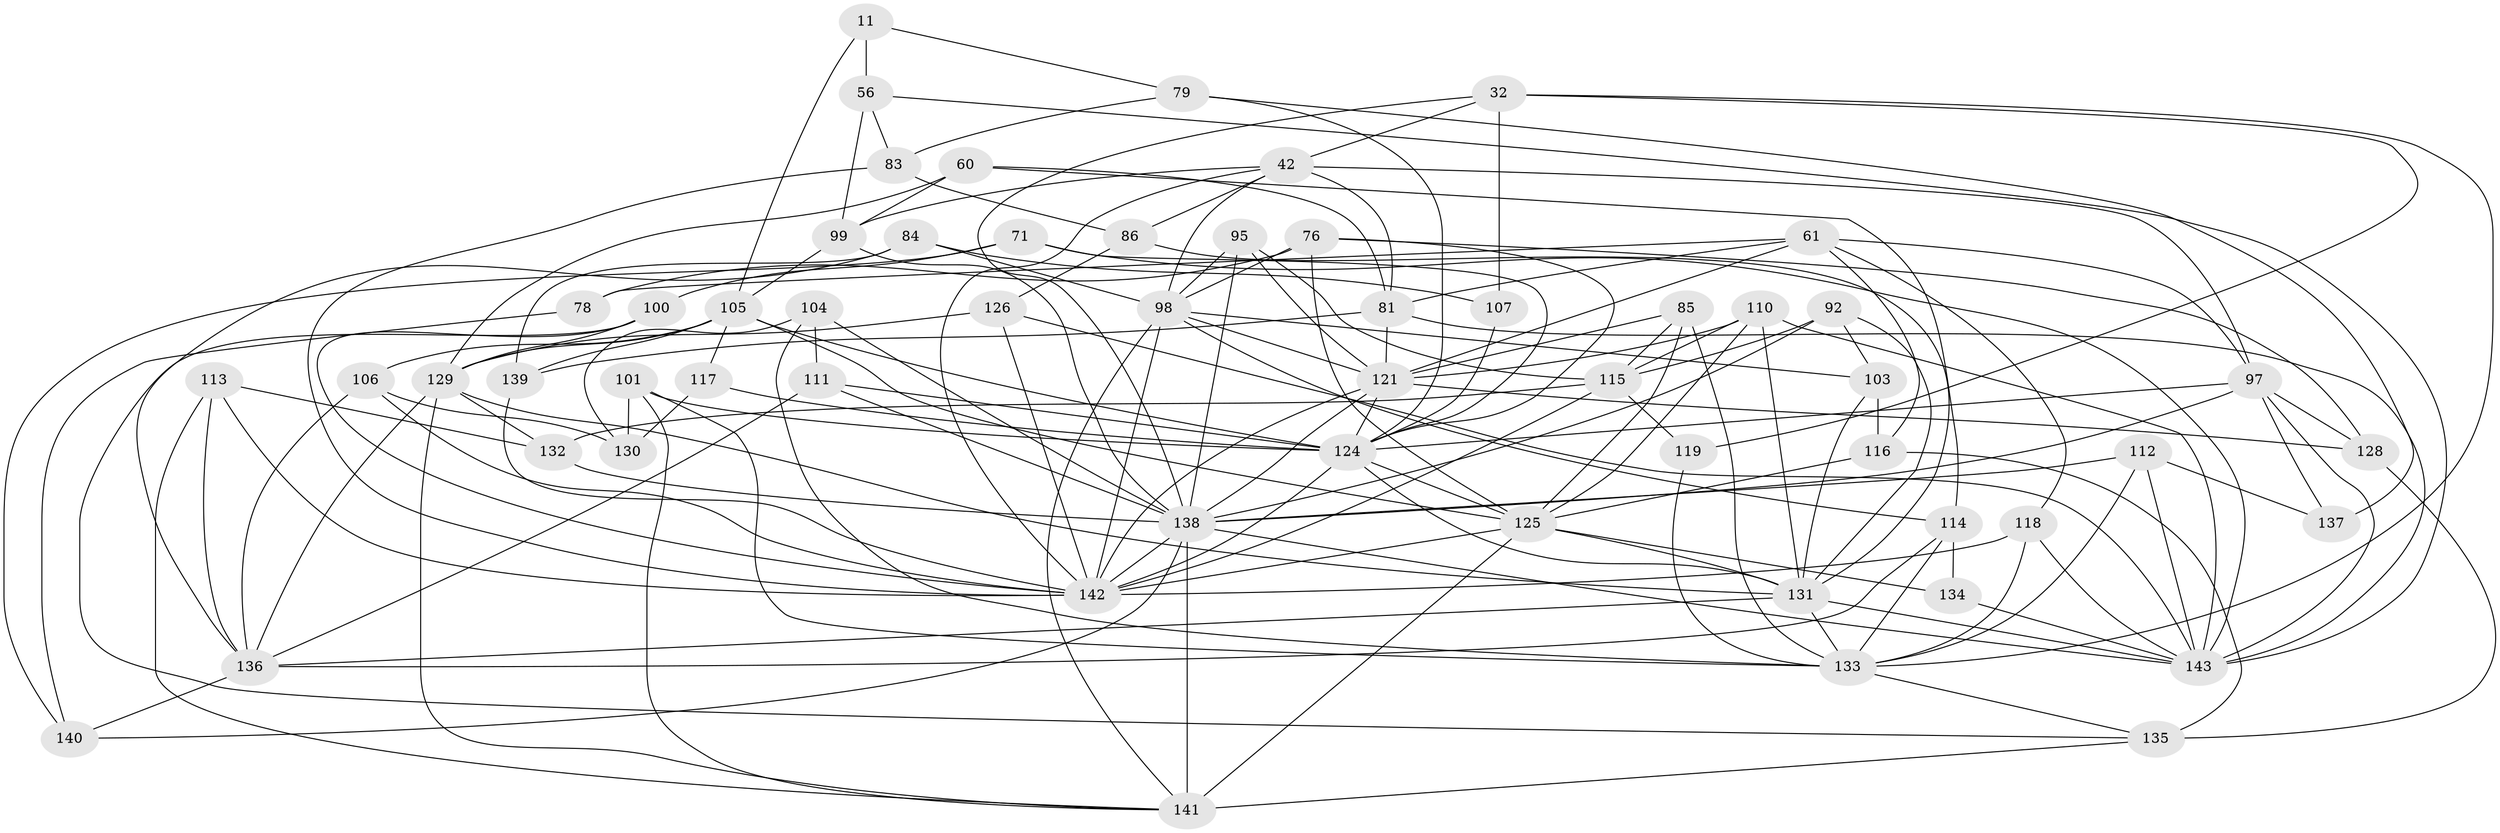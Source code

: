 // original degree distribution, {4: 1.0}
// Generated by graph-tools (version 1.1) at 2025/03/03/04/25 22:03:06]
// undirected, 57 vertices, 160 edges
graph export_dot {
graph [start="1"]
  node [color=gray90,style=filled];
  11;
  32 [super="+1"];
  42 [super="+5+14"];
  56 [super="+3"];
  60;
  61 [super="+41"];
  71;
  76 [super="+23"];
  78;
  79;
  81 [super="+6+33"];
  83;
  84;
  85;
  86;
  92 [super="+45"];
  95 [super="+80"];
  97 [super="+31+87+36"];
  98 [super="+2+28"];
  99 [super="+30"];
  100;
  101;
  103 [super="+69"];
  104;
  105 [super="+51"];
  106;
  107;
  110 [super="+77"];
  111;
  112 [super="+48"];
  113;
  114 [super="+44"];
  115 [super="+9+35"];
  116;
  117;
  118;
  119;
  121 [super="+4+93+89+39"];
  124 [super="+7+12+29+74"];
  125 [super="+91"];
  126;
  128 [super="+65"];
  129 [super="+67"];
  130;
  131 [super="+75+66+122"];
  132 [super="+59"];
  133 [super="+62+96"];
  134;
  135 [super="+73"];
  136 [super="+8+90"];
  137;
  138 [super="+64+127+94"];
  139;
  140;
  141 [super="+120"];
  142 [super="+58+123"];
  143 [super="+63+109"];
  11 -- 56 [weight=2];
  11 -- 79;
  11 -- 105;
  32 -- 119;
  32 -- 107 [weight=2];
  32 -- 42;
  32 -- 133;
  32 -- 138;
  42 -- 86;
  42 -- 98;
  42 -- 99;
  42 -- 81;
  42 -- 97 [weight=2];
  42 -- 142;
  56 -- 99 [weight=2];
  56 -- 83;
  56 -- 143;
  60 -- 114;
  60 -- 99;
  60 -- 81;
  60 -- 129;
  61 -- 116;
  61 -- 78;
  61 -- 81 [weight=2];
  61 -- 97 [weight=2];
  61 -- 118;
  61 -- 121;
  71 -- 140;
  71 -- 100;
  71 -- 124;
  71 -- 143;
  76 -- 78 [weight=2];
  76 -- 128;
  76 -- 98;
  76 -- 124;
  76 -- 125;
  78 -- 140;
  79 -- 137;
  79 -- 83;
  79 -- 124;
  81 -- 139;
  81 -- 121;
  81 -- 143 [weight=2];
  83 -- 86;
  83 -- 142;
  84 -- 107;
  84 -- 139;
  84 -- 136;
  84 -- 98;
  85 -- 121;
  85 -- 115;
  85 -- 125;
  85 -- 133;
  86 -- 126;
  86 -- 131;
  92 -- 115 [weight=2];
  92 -- 103;
  92 -- 131;
  92 -- 138 [weight=2];
  95 -- 121;
  95 -- 98 [weight=2];
  95 -- 115 [weight=2];
  95 -- 138;
  97 -- 124 [weight=2];
  97 -- 137;
  97 -- 128;
  97 -- 143;
  97 -- 138;
  98 -- 103 [weight=3];
  98 -- 141;
  98 -- 114;
  98 -- 121;
  98 -- 142;
  99 -- 105;
  99 -- 138;
  100 -- 135;
  100 -- 129;
  100 -- 142;
  101 -- 130;
  101 -- 133;
  101 -- 141;
  101 -- 124;
  103 -- 131;
  103 -- 116;
  104 -- 130;
  104 -- 133;
  104 -- 111;
  104 -- 138;
  105 -- 125;
  105 -- 129;
  105 -- 124;
  105 -- 117;
  105 -- 106;
  105 -- 139;
  106 -- 130;
  106 -- 136;
  106 -- 142;
  107 -- 124;
  110 -- 121;
  110 -- 131 [weight=3];
  110 -- 125 [weight=2];
  110 -- 115;
  110 -- 143;
  111 -- 138;
  111 -- 136;
  111 -- 124;
  112 -- 137 [weight=2];
  112 -- 133 [weight=2];
  112 -- 143;
  112 -- 138;
  113 -- 136;
  113 -- 141;
  113 -- 132;
  113 -- 142;
  114 -- 134 [weight=2];
  114 -- 136;
  114 -- 133;
  115 -- 119 [weight=2];
  115 -- 132;
  115 -- 142;
  116 -- 135;
  116 -- 125;
  117 -- 130;
  117 -- 124 [weight=2];
  118 -- 142;
  118 -- 133;
  118 -- 143;
  119 -- 133;
  121 -- 128 [weight=2];
  121 -- 124 [weight=2];
  121 -- 142 [weight=2];
  121 -- 138 [weight=2];
  124 -- 131 [weight=3];
  124 -- 125;
  124 -- 142 [weight=3];
  125 -- 131;
  125 -- 134;
  125 -- 141 [weight=2];
  125 -- 142;
  126 -- 143;
  126 -- 129;
  126 -- 142;
  128 -- 135 [weight=2];
  129 -- 131 [weight=2];
  129 -- 132 [weight=2];
  129 -- 136;
  129 -- 141;
  131 -- 133 [weight=2];
  131 -- 136;
  131 -- 143;
  132 -- 138 [weight=2];
  133 -- 135;
  134 -- 143;
  135 -- 141;
  136 -- 140;
  138 -- 140;
  138 -- 142 [weight=2];
  138 -- 141 [weight=3];
  138 -- 143;
  139 -- 142;
}
